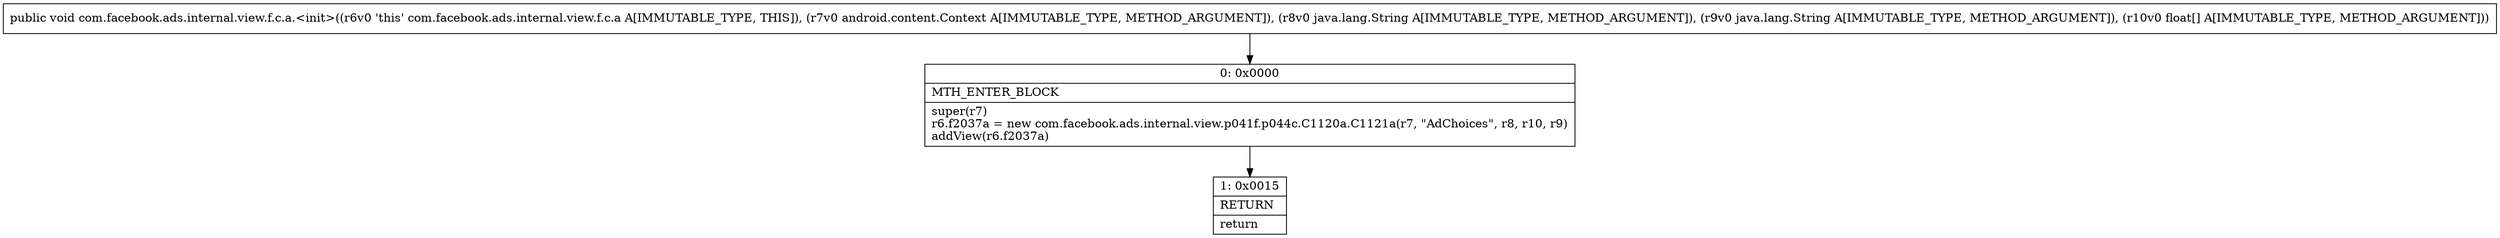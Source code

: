 digraph "CFG forcom.facebook.ads.internal.view.f.c.a.\<init\>(Landroid\/content\/Context;Ljava\/lang\/String;Ljava\/lang\/String;[F)V" {
Node_0 [shape=record,label="{0\:\ 0x0000|MTH_ENTER_BLOCK\l|super(r7)\lr6.f2037a = new com.facebook.ads.internal.view.p041f.p044c.C1120a.C1121a(r7, \"AdChoices\", r8, r10, r9)\laddView(r6.f2037a)\l}"];
Node_1 [shape=record,label="{1\:\ 0x0015|RETURN\l|return\l}"];
MethodNode[shape=record,label="{public void com.facebook.ads.internal.view.f.c.a.\<init\>((r6v0 'this' com.facebook.ads.internal.view.f.c.a A[IMMUTABLE_TYPE, THIS]), (r7v0 android.content.Context A[IMMUTABLE_TYPE, METHOD_ARGUMENT]), (r8v0 java.lang.String A[IMMUTABLE_TYPE, METHOD_ARGUMENT]), (r9v0 java.lang.String A[IMMUTABLE_TYPE, METHOD_ARGUMENT]), (r10v0 float[] A[IMMUTABLE_TYPE, METHOD_ARGUMENT])) }"];
MethodNode -> Node_0;
Node_0 -> Node_1;
}

